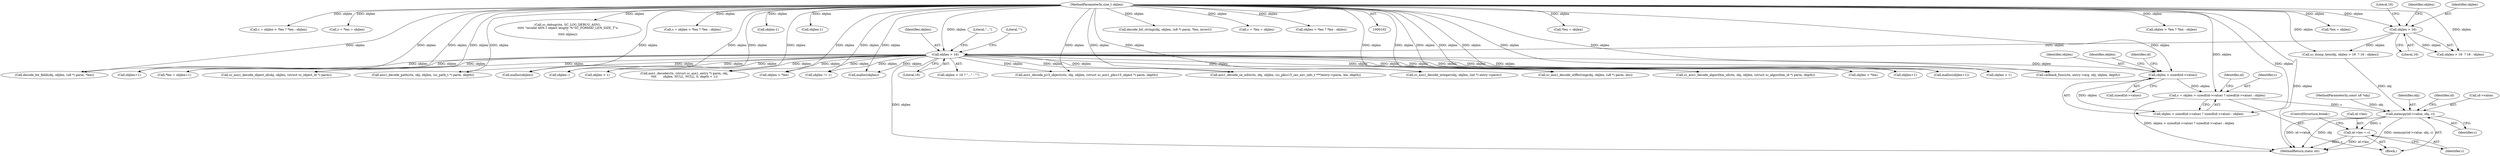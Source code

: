 digraph "0_OpenSC_a3fc7693f3a035a8a7921cffb98432944bb42740@API" {
"1000638" [label="(Call,c = objlen > sizeof(id->value) ? sizeof(id->value) : objlen)"];
"1000641" [label="(Call,objlen > sizeof(id->value))"];
"1000150" [label="(Call,objlen > 16)"];
"1000106" [label="(MethodParameterIn,size_t objlen)"];
"1000144" [label="(Call,objlen > 16)"];
"1000652" [label="(Call,memcpy(id->value, obj, c))"];
"1000658" [label="(Call,id->len = c)"];
"1000150" [label="(Call,objlen > 16)"];
"1000422" [label="(Call,*len = objlen)"];
"1000351" [label="(Call,decode_bit_field(obj, objlen, (u8 *) parm, *len))"];
"1000614" [label="(Call,asn1_decode_path(ctx, obj, objlen, (sc_path_t *) parm, depth))"];
"1000433" [label="(Call,objlen > *len ? *len : objlen)"];
"1000656" [label="(Identifier,obj)"];
"1000149" [label="(Call,objlen > 16 ? \"...\" : \"\")"];
"1000649" [label="(Identifier,id)"];
"1000151" [label="(Identifier,objlen)"];
"1000730" [label="(Call,callback_func(ctx, entry->arg, obj, objlen, depth))"];
"1000141" [label="(Call,sc_dump_hex(obj, objlen > 16  ? 16 : objlen))"];
"1000153" [label="(Literal,\"...\")"];
"1000167" [label="(Call,asn1_decode(ctx, (struct sc_asn1_entry *) parm, obj,\n\t\t\t\t       objlen, NULL, NULL, 0, depth + 1))"];
"1000577" [label="(Call,objlen+1)"];
"1000638" [label="(Call,c = objlen > sizeof(id->value) ? sizeof(id->value) : objlen)"];
"1000491" [label="(Call,*len = objlen)"];
"1000652" [label="(Call,memcpy(id->value, obj, c))"];
"1000500" [label="(Call,c = objlen > *len ? *len : objlen)"];
"1000489" [label="(Call,c = *len = objlen)"];
"1000146" [label="(Literal,16)"];
"1000643" [label="(Call,sizeof(id->value))"];
"1000574" [label="(Call,*len = objlen+1)"];
"1000659" [label="(Call,id->len)"];
"1000660" [label="(Identifier,id)"];
"1000224" [label="(Call,sc_asn1_decode_integer(obj, objlen, (int *) entry->parm))"];
"1000691" [label="(Call,sc_asn1_decode_algorithm_id(ctx, obj, objlen, (struct sc_algorithm_id *) parm, depth))"];
"1000662" [label="(Identifier,c)"];
"1000152" [label="(Literal,16)"];
"1000640" [label="(Call,objlen > sizeof(id->value) ? sizeof(id->value) : objlen)"];
"1000408" [label="(Call,malloc(objlen))"];
"1000657" [label="(Identifier,c)"];
"1000194" [label="(Call,sc_debug(ctx, SC_LOG_DEBUG_ASN1,\n\t\t\t\t\t \"invalid ASN.1 object length: %\"SC_FORMAT_LEN_SIZE_T\"u\n\",\n\t\t\t\t\t objlen))"];
"1000653" [label="(Call,id->value)"];
"1000105" [label="(MethodParameterIn,const u8 *obj)"];
"1000641" [label="(Call,objlen > sizeof(id->value))"];
"1000388" [label="(Call,objlen--)"];
"1000431" [label="(Call,c = objlen > *len ? *len : objlen)"];
"1000272" [label="(Call,objlen < 1)"];
"1000147" [label="(Literal,16)"];
"1000190" [label="(Call,objlen != 1)"];
"1000313" [label="(Call,objlen-1)"];
"1000143" [label="(Call,objlen > 16  ? 16 : objlen)"];
"1000526" [label="(Call,sc_asn1_decode_object_id(obj, objlen, (struct sc_object_id *) parm))"];
"1000561" [label="(Call,objlen+1)"];
"1000297" [label="(Call,objlen-1)"];
"1000654" [label="(Identifier,id)"];
"1000560" [label="(Call,malloc(objlen+1))"];
"1000673" [label="(Call,asn1_decode_p15_object(ctx, obj, objlen, (struct sc_asn1_pkcs15_object *) parm, depth))"];
"1000658" [label="(Call,id->len = c)"];
"1000503" [label="(Call,objlen > *len)"];
"1000477" [label="(Call,malloc(objlen))"];
"1000709" [label="(Call,asn1_decode_se_info(ctx, obj, objlen, (sc_pkcs15_sec_env_info_t ***)entry->parm, len, depth))"];
"1000663" [label="(ControlStructure,break;)"];
"1000384" [label="(Call,objlen > 1)"];
"1000639" [label="(Identifier,c)"];
"1000586" [label="(Call,sc_asn1_decode_utf8string(obj, objlen, (u8 *) parm, len))"];
"1000148" [label="(Identifier,objlen)"];
"1000106" [label="(MethodParameterIn,size_t objlen)"];
"1000630" [label="(Block,)"];
"1000434" [label="(Call,objlen > *len)"];
"1000322" [label="(Call,decode_bit_string(obj, objlen, (u8 *) parm, *len, invert))"];
"1000145" [label="(Identifier,objlen)"];
"1000154" [label="(Literal,\"\")"];
"1000420" [label="(Call,c = *len = objlen)"];
"1000502" [label="(Call,objlen > *len ? *len : objlen)"];
"1000642" [label="(Identifier,objlen)"];
"1000770" [label="(MethodReturn,static int)"];
"1000144" [label="(Call,objlen > 16)"];
"1000651" [label="(Identifier,objlen)"];
"1000638" -> "1000630"  [label="AST: "];
"1000638" -> "1000640"  [label="CFG: "];
"1000639" -> "1000638"  [label="AST: "];
"1000640" -> "1000638"  [label="AST: "];
"1000654" -> "1000638"  [label="CFG: "];
"1000638" -> "1000770"  [label="DDG: objlen > sizeof(id->value) ? sizeof(id->value) : objlen"];
"1000641" -> "1000638"  [label="DDG: objlen"];
"1000106" -> "1000638"  [label="DDG: objlen"];
"1000638" -> "1000652"  [label="DDG: c"];
"1000641" -> "1000640"  [label="AST: "];
"1000641" -> "1000643"  [label="CFG: "];
"1000642" -> "1000641"  [label="AST: "];
"1000643" -> "1000641"  [label="AST: "];
"1000649" -> "1000641"  [label="CFG: "];
"1000651" -> "1000641"  [label="CFG: "];
"1000150" -> "1000641"  [label="DDG: objlen"];
"1000106" -> "1000641"  [label="DDG: objlen"];
"1000641" -> "1000640"  [label="DDG: objlen"];
"1000150" -> "1000149"  [label="AST: "];
"1000150" -> "1000152"  [label="CFG: "];
"1000151" -> "1000150"  [label="AST: "];
"1000152" -> "1000150"  [label="AST: "];
"1000153" -> "1000150"  [label="CFG: "];
"1000154" -> "1000150"  [label="CFG: "];
"1000150" -> "1000770"  [label="DDG: objlen"];
"1000106" -> "1000150"  [label="DDG: objlen"];
"1000144" -> "1000150"  [label="DDG: objlen"];
"1000150" -> "1000167"  [label="DDG: objlen"];
"1000150" -> "1000190"  [label="DDG: objlen"];
"1000150" -> "1000224"  [label="DDG: objlen"];
"1000150" -> "1000272"  [label="DDG: objlen"];
"1000150" -> "1000351"  [label="DDG: objlen"];
"1000150" -> "1000384"  [label="DDG: objlen"];
"1000150" -> "1000388"  [label="DDG: objlen"];
"1000150" -> "1000408"  [label="DDG: objlen"];
"1000150" -> "1000434"  [label="DDG: objlen"];
"1000150" -> "1000477"  [label="DDG: objlen"];
"1000150" -> "1000503"  [label="DDG: objlen"];
"1000150" -> "1000526"  [label="DDG: objlen"];
"1000150" -> "1000560"  [label="DDG: objlen"];
"1000150" -> "1000561"  [label="DDG: objlen"];
"1000150" -> "1000574"  [label="DDG: objlen"];
"1000150" -> "1000577"  [label="DDG: objlen"];
"1000150" -> "1000586"  [label="DDG: objlen"];
"1000150" -> "1000614"  [label="DDG: objlen"];
"1000150" -> "1000673"  [label="DDG: objlen"];
"1000150" -> "1000691"  [label="DDG: objlen"];
"1000150" -> "1000709"  [label="DDG: objlen"];
"1000150" -> "1000730"  [label="DDG: objlen"];
"1000106" -> "1000102"  [label="AST: "];
"1000106" -> "1000770"  [label="DDG: objlen"];
"1000106" -> "1000141"  [label="DDG: objlen"];
"1000106" -> "1000144"  [label="DDG: objlen"];
"1000106" -> "1000143"  [label="DDG: objlen"];
"1000106" -> "1000167"  [label="DDG: objlen"];
"1000106" -> "1000190"  [label="DDG: objlen"];
"1000106" -> "1000194"  [label="DDG: objlen"];
"1000106" -> "1000224"  [label="DDG: objlen"];
"1000106" -> "1000272"  [label="DDG: objlen"];
"1000106" -> "1000297"  [label="DDG: objlen"];
"1000106" -> "1000313"  [label="DDG: objlen"];
"1000106" -> "1000322"  [label="DDG: objlen"];
"1000106" -> "1000351"  [label="DDG: objlen"];
"1000106" -> "1000384"  [label="DDG: objlen"];
"1000106" -> "1000388"  [label="DDG: objlen"];
"1000106" -> "1000408"  [label="DDG: objlen"];
"1000106" -> "1000420"  [label="DDG: objlen"];
"1000106" -> "1000422"  [label="DDG: objlen"];
"1000106" -> "1000431"  [label="DDG: objlen"];
"1000106" -> "1000434"  [label="DDG: objlen"];
"1000106" -> "1000433"  [label="DDG: objlen"];
"1000106" -> "1000477"  [label="DDG: objlen"];
"1000106" -> "1000489"  [label="DDG: objlen"];
"1000106" -> "1000491"  [label="DDG: objlen"];
"1000106" -> "1000500"  [label="DDG: objlen"];
"1000106" -> "1000503"  [label="DDG: objlen"];
"1000106" -> "1000502"  [label="DDG: objlen"];
"1000106" -> "1000526"  [label="DDG: objlen"];
"1000106" -> "1000560"  [label="DDG: objlen"];
"1000106" -> "1000561"  [label="DDG: objlen"];
"1000106" -> "1000574"  [label="DDG: objlen"];
"1000106" -> "1000577"  [label="DDG: objlen"];
"1000106" -> "1000586"  [label="DDG: objlen"];
"1000106" -> "1000614"  [label="DDG: objlen"];
"1000106" -> "1000640"  [label="DDG: objlen"];
"1000106" -> "1000673"  [label="DDG: objlen"];
"1000106" -> "1000691"  [label="DDG: objlen"];
"1000106" -> "1000709"  [label="DDG: objlen"];
"1000106" -> "1000730"  [label="DDG: objlen"];
"1000144" -> "1000143"  [label="AST: "];
"1000144" -> "1000146"  [label="CFG: "];
"1000145" -> "1000144"  [label="AST: "];
"1000146" -> "1000144"  [label="AST: "];
"1000147" -> "1000144"  [label="CFG: "];
"1000148" -> "1000144"  [label="CFG: "];
"1000144" -> "1000141"  [label="DDG: objlen"];
"1000144" -> "1000143"  [label="DDG: objlen"];
"1000652" -> "1000630"  [label="AST: "];
"1000652" -> "1000657"  [label="CFG: "];
"1000653" -> "1000652"  [label="AST: "];
"1000656" -> "1000652"  [label="AST: "];
"1000657" -> "1000652"  [label="AST: "];
"1000660" -> "1000652"  [label="CFG: "];
"1000652" -> "1000770"  [label="DDG: obj"];
"1000652" -> "1000770"  [label="DDG: memcpy(id->value, obj, c)"];
"1000652" -> "1000770"  [label="DDG: id->value"];
"1000141" -> "1000652"  [label="DDG: obj"];
"1000105" -> "1000652"  [label="DDG: obj"];
"1000652" -> "1000658"  [label="DDG: c"];
"1000658" -> "1000630"  [label="AST: "];
"1000658" -> "1000662"  [label="CFG: "];
"1000659" -> "1000658"  [label="AST: "];
"1000662" -> "1000658"  [label="AST: "];
"1000663" -> "1000658"  [label="CFG: "];
"1000658" -> "1000770"  [label="DDG: c"];
"1000658" -> "1000770"  [label="DDG: id->len"];
}
